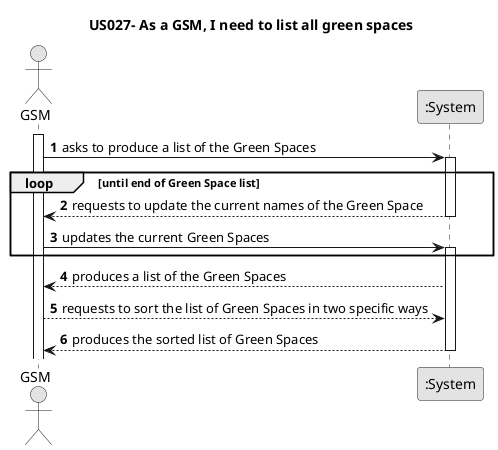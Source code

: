 
@startuml
skinparam monochrome true
skinparam packageStyle rectangle
skinparam shadowing false

title US027- As a GSM, I need to list all green spaces

autonumber

actor "GSM" as GSM
participant ":System" as System

activate GSM

    GSM -> System : asks to produce a list of the Green Spaces
    activate System

    loop until end of Green Space list
    System --> GSM : requests to update the current names of the Green Space
    deactivate System
    GSM -> System : updates the current Green Spaces
    activate System
    end

    System --> GSM : produces a list of the Green Spaces
    GSM --> System : requests to sort the list of Green Spaces in two specific ways
    System --> GSM : produces the sorted list of Green Spaces
    deactivate System

@enduml

